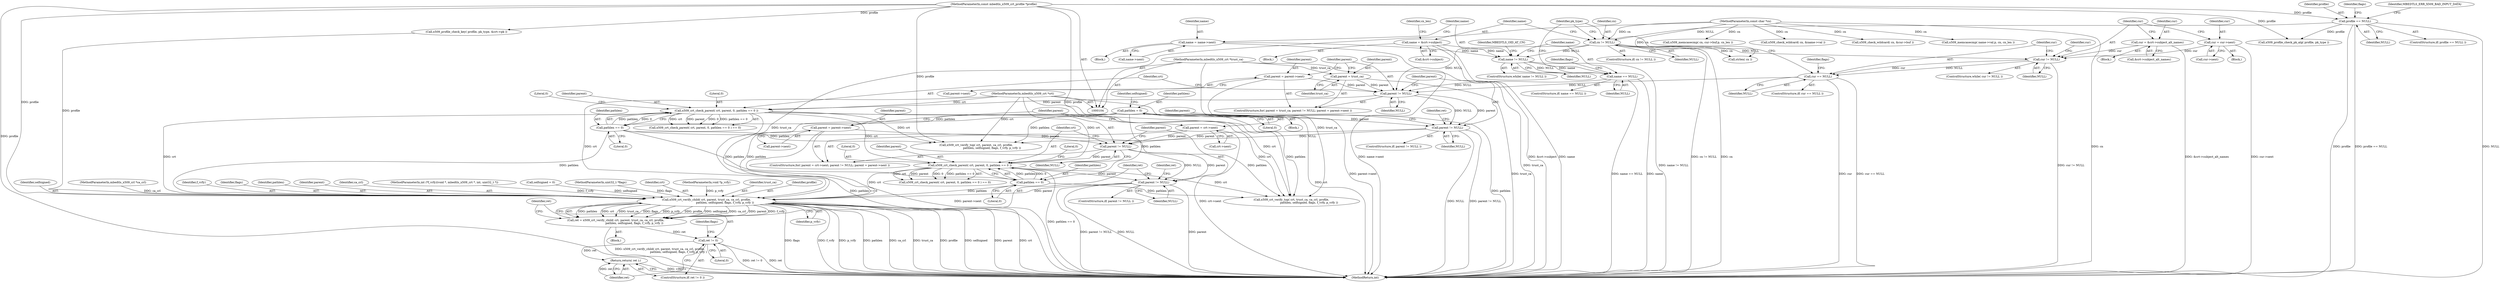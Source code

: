 digraph "1_mbedtls_d15795acd5074e0b44e71f7ede8bdfe1b48591fc@pointer" {
"1000422" [label="(Call,parent != NULL)"];
"1000412" [label="(Call,x509_crt_check_parent( crt, parent, 0, pathlen == 0 ))"];
"1000362" [label="(Call,x509_crt_check_parent( crt, parent, 0, pathlen == 0 ))"];
"1000105" [label="(MethodParameterIn,mbedtls_x509_crt *crt)"];
"1000351" [label="(Call,parent != NULL)"];
"1000348" [label="(Call,parent = trust_ca)"];
"1000106" [label="(MethodParameterIn,mbedtls_x509_crt *trust_ca)"];
"1000354" [label="(Call,parent = parent->next)"];
"1000309" [label="(Call,name == NULL)"];
"1000240" [label="(Call,name != NULL)"];
"1000303" [label="(Call,name = name->next)"];
"1000146" [label="(Call,name = &crt->subject)"];
"1000142" [label="(Call,cn != NULL)"];
"1000109" [label="(MethodParameterIn,const char *cn)"];
"1000132" [label="(Call,profile == NULL)"];
"1000108" [label="(MethodParameterIn,const mbedtls_x509_crt_profile *profile)"];
"1000230" [label="(Call,cur == NULL)"];
"1000170" [label="(Call,cur != NULL)"];
"1000163" [label="(Call,cur = &crt->subject_alt_names)"];
"1000224" [label="(Call,cur = cur->next)"];
"1000366" [label="(Call,pathlen == 0)"];
"1000117" [label="(Call,pathlen = 0)"];
"1000402" [label="(Call,parent != NULL)"];
"1000397" [label="(Call,parent = crt->next)"];
"1000405" [label="(Call,parent = parent->next)"];
"1000372" [label="(Call,parent != NULL)"];
"1000416" [label="(Call,pathlen == 0)"];
"1000428" [label="(Call,x509_crt_verify_child( crt, parent, trust_ca, ca_crl, profile,\n                                          pathlen, selfsigned, flags, f_vrfy, p_vrfy ))"];
"1000426" [label="(Call,ret = x509_crt_verify_child( crt, parent, trust_ca, ca_crl, profile,\n                                          pathlen, selfsigned, flags, f_vrfy, p_vrfy ))"];
"1000440" [label="(Call,ret != 0)"];
"1000443" [label="(Return,return( ret );)"];
"1000423" [label="(Identifier,parent)"];
"1000163" [label="(Call,cur = &crt->subject_alt_names)"];
"1000422" [label="(Call,parent != NULL)"];
"1000371" [label="(ControlStructure,if( parent != NULL ))"];
"1000378" [label="(Call,x509_crt_verify_top( crt, parent, ca_crl, profile,\n                                    pathlen, selfsigned, flags, f_vrfy, p_vrfy ))"];
"1000448" [label="(Identifier,ret)"];
"1000303" [label="(Call,name = name->next)"];
"1000406" [label="(Identifier,parent)"];
"1000232" [label="(Identifier,NULL)"];
"1000179" [label="(Identifier,cur)"];
"1000435" [label="(Identifier,selfsigned)"];
"1000107" [label="(MethodParameterIn,mbedtls_x509_crl *ca_crl)"];
"1000229" [label="(ControlStructure,if( cur == NULL ))"];
"1000437" [label="(Identifier,f_vrfy)"];
"1000165" [label="(Call,&crt->subject_alt_names)"];
"1000143" [label="(Identifier,cn)"];
"1000377" [label="(Identifier,ret)"];
"1000154" [label="(Call,strlen( cn ))"];
"1000407" [label="(Call,parent->next)"];
"1000439" [label="(ControlStructure,if( ret != 0 ))"];
"1000304" [label="(Identifier,name)"];
"1000134" [label="(Identifier,NULL)"];
"1000396" [label="(ControlStructure,for( parent = crt->next; parent != NULL; parent = parent->next ))"];
"1000440" [label="(Call,ret != 0)"];
"1000239" [label="(ControlStructure,while( name != NULL ))"];
"1000230" [label="(Call,cur == NULL)"];
"1000398" [label="(Identifier,parent)"];
"1000419" [label="(Literal,0)"];
"1000366" [label="(Call,pathlen == 0)"];
"1000426" [label="(Call,ret = x509_crt_verify_child( crt, parent, trust_ca, ca_crl, profile,\n                                          pathlen, selfsigned, flags, f_vrfy, p_vrfy ))"];
"1000172" [label="(Identifier,NULL)"];
"1000349" [label="(Identifier,parent)"];
"1000369" [label="(Literal,0)"];
"1000147" [label="(Identifier,name)"];
"1000438" [label="(Identifier,p_vrfy)"];
"1000356" [label="(Call,parent->next)"];
"1000436" [label="(Identifier,flags)"];
"1000434" [label="(Identifier,pathlen)"];
"1000118" [label="(Identifier,pathlen)"];
"1000449" [label="(Call,x509_crt_verify_top( crt, trust_ca, ca_crl, profile,\n                                        pathlen, selfsigned, flags, f_vrfy, p_vrfy ))"];
"1000361" [label="(Call,x509_crt_check_parent( crt, parent, 0, pathlen == 0 ) == 0)"];
"1000374" [label="(Identifier,NULL)"];
"1000430" [label="(Identifier,parent)"];
"1000373" [label="(Identifier,parent)"];
"1000243" [label="(Block,)"];
"1000142" [label="(Call,cn != NULL)"];
"1000132" [label="(Call,profile == NULL)"];
"1000148" [label="(Call,&crt->subject)"];
"1000170" [label="(Call,cur != NULL)"];
"1000309" [label="(Call,name == NULL)"];
"1000418" [label="(Literal,0)"];
"1000367" [label="(Identifier,pathlen)"];
"1000364" [label="(Identifier,parent)"];
"1000468" [label="(Identifier,flags)"];
"1000131" [label="(ControlStructure,if( profile == NULL ))"];
"1000412" [label="(Call,x509_crt_check_parent( crt, parent, 0, pathlen == 0 ))"];
"1000417" [label="(Identifier,pathlen)"];
"1000363" [label="(Identifier,crt)"];
"1000427" [label="(Identifier,ret)"];
"1000350" [label="(Identifier,trust_ca)"];
"1000164" [label="(Identifier,cur)"];
"1000184" [label="(Call,x509_memcasecmp( cn, cur->buf.p, cn_len ))"];
"1000411" [label="(Call,x509_crt_check_parent( crt, parent, 0, pathlen == 0 ) == 0)"];
"1000432" [label="(Identifier,ca_crl)"];
"1000141" [label="(ControlStructure,if( cn != NULL ))"];
"1000399" [label="(Call,crt->next)"];
"1000139" [label="(Identifier,flags)"];
"1000235" [label="(Identifier,flags)"];
"1000421" [label="(ControlStructure,if( parent != NULL ))"];
"1000231" [label="(Identifier,cur)"];
"1000474" [label="(MethodReturn,int)"];
"1000117" [label="(Call,pathlen = 0)"];
"1000240" [label="(Call,name != NULL)"];
"1000354" [label="(Call,parent = parent->next)"];
"1000119" [label="(Literal,0)"];
"1000224" [label="(Call,cur = cur->next)"];
"1000403" [label="(Identifier,parent)"];
"1000295" [label="(Call,x509_check_wildcard( cn, &name->val ))"];
"1000352" [label="(Identifier,parent)"];
"1000111" [label="(MethodParameterIn,int (*f_vrfy)(void *, mbedtls_x509_crt *, int, uint32_t *))"];
"1000311" [label="(Identifier,NULL)"];
"1000225" [label="(Identifier,cur)"];
"1000215" [label="(Call,x509_check_wildcard( cn, &cur->buf ))"];
"1000424" [label="(Identifier,NULL)"];
"1000413" [label="(Identifier,crt)"];
"1000317" [label="(Identifier,pk_type)"];
"1000122" [label="(Identifier,selfsigned)"];
"1000169" [label="(ControlStructure,while( cur != NULL ))"];
"1000247" [label="(Identifier,MBEDTLS_OID_AT_CN)"];
"1000109" [label="(MethodParameterIn,const char *cn)"];
"1000136" [label="(Identifier,MBEDTLS_ERR_X509_BAD_INPUT_DATA)"];
"1000314" [label="(Identifier,flags)"];
"1000264" [label="(Call,x509_memcasecmp( name->val.p, cn, cn_len ))"];
"1000348" [label="(Call,parent = trust_ca)"];
"1000443" [label="(Return,return( ret );)"];
"1000121" [label="(Call,selfsigned = 0)"];
"1000310" [label="(Identifier,name)"];
"1000110" [label="(MethodParameterIn,uint32_t *flags)"];
"1000429" [label="(Identifier,crt)"];
"1000112" [label="(MethodParameterIn,void *p_vrfy)"];
"1000153" [label="(Identifier,cn_len)"];
"1000325" [label="(Call,x509_profile_check_pk_alg( profile, pk_type ))"];
"1000431" [label="(Identifier,trust_ca)"];
"1000144" [label="(Identifier,NULL)"];
"1000351" [label="(Call,parent != NULL)"];
"1000397" [label="(Call,parent = crt->next)"];
"1000146" [label="(Call,name = &crt->subject)"];
"1000433" [label="(Identifier,profile)"];
"1000365" [label="(Literal,0)"];
"1000162" [label="(Block,)"];
"1000415" [label="(Literal,0)"];
"1000425" [label="(Block,)"];
"1000108" [label="(MethodParameterIn,const mbedtls_x509_crt_profile *profile)"];
"1000416" [label="(Call,pathlen == 0)"];
"1000402" [label="(Call,parent != NULL)"];
"1000444" [label="(Identifier,ret)"];
"1000242" [label="(Identifier,NULL)"];
"1000133" [label="(Identifier,profile)"];
"1000372" [label="(Call,parent != NULL)"];
"1000305" [label="(Call,name->next)"];
"1000404" [label="(Identifier,NULL)"];
"1000113" [label="(Block,)"];
"1000173" [label="(Block,)"];
"1000428" [label="(Call,x509_crt_verify_child( crt, parent, trust_ca, ca_crl, profile,\n                                          pathlen, selfsigned, flags, f_vrfy, p_vrfy ))"];
"1000241" [label="(Identifier,name)"];
"1000347" [label="(ControlStructure,for( parent = trust_ca; parent != NULL; parent = parent->next ))"];
"1000308" [label="(ControlStructure,if( name == NULL ))"];
"1000335" [label="(Call,x509_profile_check_key( profile, pk_type, &crt->pk ))"];
"1000355" [label="(Identifier,parent)"];
"1000145" [label="(Block,)"];
"1000442" [label="(Literal,0)"];
"1000105" [label="(MethodParameterIn,mbedtls_x509_crt *crt)"];
"1000414" [label="(Identifier,parent)"];
"1000353" [label="(Identifier,NULL)"];
"1000106" [label="(MethodParameterIn,mbedtls_x509_crt *trust_ca)"];
"1000226" [label="(Call,cur->next)"];
"1000171" [label="(Identifier,cur)"];
"1000362" [label="(Call,x509_crt_check_parent( crt, parent, 0, pathlen == 0 ))"];
"1000441" [label="(Identifier,ret)"];
"1000368" [label="(Literal,0)"];
"1000405" [label="(Call,parent = parent->next)"];
"1000422" -> "1000421"  [label="AST: "];
"1000422" -> "1000424"  [label="CFG: "];
"1000423" -> "1000422"  [label="AST: "];
"1000424" -> "1000422"  [label="AST: "];
"1000427" -> "1000422"  [label="CFG: "];
"1000448" -> "1000422"  [label="CFG: "];
"1000422" -> "1000474"  [label="DDG: parent"];
"1000422" -> "1000474"  [label="DDG: parent != NULL"];
"1000422" -> "1000474"  [label="DDG: NULL"];
"1000412" -> "1000422"  [label="DDG: parent"];
"1000402" -> "1000422"  [label="DDG: parent"];
"1000402" -> "1000422"  [label="DDG: NULL"];
"1000422" -> "1000428"  [label="DDG: parent"];
"1000412" -> "1000411"  [label="AST: "];
"1000412" -> "1000416"  [label="CFG: "];
"1000413" -> "1000412"  [label="AST: "];
"1000414" -> "1000412"  [label="AST: "];
"1000415" -> "1000412"  [label="AST: "];
"1000416" -> "1000412"  [label="AST: "];
"1000419" -> "1000412"  [label="CFG: "];
"1000412" -> "1000474"  [label="DDG: pathlen == 0"];
"1000412" -> "1000411"  [label="DDG: crt"];
"1000412" -> "1000411"  [label="DDG: parent"];
"1000412" -> "1000411"  [label="DDG: 0"];
"1000412" -> "1000411"  [label="DDG: pathlen == 0"];
"1000362" -> "1000412"  [label="DDG: crt"];
"1000105" -> "1000412"  [label="DDG: crt"];
"1000402" -> "1000412"  [label="DDG: parent"];
"1000416" -> "1000412"  [label="DDG: pathlen"];
"1000416" -> "1000412"  [label="DDG: 0"];
"1000412" -> "1000428"  [label="DDG: crt"];
"1000412" -> "1000449"  [label="DDG: crt"];
"1000362" -> "1000361"  [label="AST: "];
"1000362" -> "1000366"  [label="CFG: "];
"1000363" -> "1000362"  [label="AST: "];
"1000364" -> "1000362"  [label="AST: "];
"1000365" -> "1000362"  [label="AST: "];
"1000366" -> "1000362"  [label="AST: "];
"1000369" -> "1000362"  [label="CFG: "];
"1000362" -> "1000474"  [label="DDG: pathlen == 0"];
"1000362" -> "1000361"  [label="DDG: crt"];
"1000362" -> "1000361"  [label="DDG: parent"];
"1000362" -> "1000361"  [label="DDG: 0"];
"1000362" -> "1000361"  [label="DDG: pathlen == 0"];
"1000105" -> "1000362"  [label="DDG: crt"];
"1000351" -> "1000362"  [label="DDG: parent"];
"1000366" -> "1000362"  [label="DDG: pathlen"];
"1000366" -> "1000362"  [label="DDG: 0"];
"1000362" -> "1000372"  [label="DDG: parent"];
"1000362" -> "1000378"  [label="DDG: crt"];
"1000362" -> "1000428"  [label="DDG: crt"];
"1000362" -> "1000449"  [label="DDG: crt"];
"1000105" -> "1000104"  [label="AST: "];
"1000105" -> "1000474"  [label="DDG: crt"];
"1000105" -> "1000378"  [label="DDG: crt"];
"1000105" -> "1000428"  [label="DDG: crt"];
"1000105" -> "1000449"  [label="DDG: crt"];
"1000351" -> "1000347"  [label="AST: "];
"1000351" -> "1000353"  [label="CFG: "];
"1000352" -> "1000351"  [label="AST: "];
"1000353" -> "1000351"  [label="AST: "];
"1000363" -> "1000351"  [label="CFG: "];
"1000373" -> "1000351"  [label="CFG: "];
"1000348" -> "1000351"  [label="DDG: parent"];
"1000354" -> "1000351"  [label="DDG: parent"];
"1000309" -> "1000351"  [label="DDG: NULL"];
"1000142" -> "1000351"  [label="DDG: NULL"];
"1000230" -> "1000351"  [label="DDG: NULL"];
"1000351" -> "1000372"  [label="DDG: parent"];
"1000351" -> "1000372"  [label="DDG: NULL"];
"1000348" -> "1000347"  [label="AST: "];
"1000348" -> "1000350"  [label="CFG: "];
"1000349" -> "1000348"  [label="AST: "];
"1000350" -> "1000348"  [label="AST: "];
"1000352" -> "1000348"  [label="CFG: "];
"1000348" -> "1000474"  [label="DDG: trust_ca"];
"1000106" -> "1000348"  [label="DDG: trust_ca"];
"1000106" -> "1000104"  [label="AST: "];
"1000106" -> "1000474"  [label="DDG: trust_ca"];
"1000106" -> "1000428"  [label="DDG: trust_ca"];
"1000106" -> "1000449"  [label="DDG: trust_ca"];
"1000354" -> "1000347"  [label="AST: "];
"1000354" -> "1000356"  [label="CFG: "];
"1000355" -> "1000354"  [label="AST: "];
"1000356" -> "1000354"  [label="AST: "];
"1000352" -> "1000354"  [label="CFG: "];
"1000354" -> "1000474"  [label="DDG: parent->next"];
"1000309" -> "1000308"  [label="AST: "];
"1000309" -> "1000311"  [label="CFG: "];
"1000310" -> "1000309"  [label="AST: "];
"1000311" -> "1000309"  [label="AST: "];
"1000314" -> "1000309"  [label="CFG: "];
"1000317" -> "1000309"  [label="CFG: "];
"1000309" -> "1000474"  [label="DDG: name"];
"1000309" -> "1000474"  [label="DDG: name == NULL"];
"1000240" -> "1000309"  [label="DDG: name"];
"1000240" -> "1000309"  [label="DDG: NULL"];
"1000240" -> "1000239"  [label="AST: "];
"1000240" -> "1000242"  [label="CFG: "];
"1000241" -> "1000240"  [label="AST: "];
"1000242" -> "1000240"  [label="AST: "];
"1000247" -> "1000240"  [label="CFG: "];
"1000310" -> "1000240"  [label="CFG: "];
"1000240" -> "1000474"  [label="DDG: name != NULL"];
"1000303" -> "1000240"  [label="DDG: name"];
"1000146" -> "1000240"  [label="DDG: name"];
"1000142" -> "1000240"  [label="DDG: NULL"];
"1000303" -> "1000243"  [label="AST: "];
"1000303" -> "1000305"  [label="CFG: "];
"1000304" -> "1000303"  [label="AST: "];
"1000305" -> "1000303"  [label="AST: "];
"1000241" -> "1000303"  [label="CFG: "];
"1000303" -> "1000474"  [label="DDG: name->next"];
"1000146" -> "1000145"  [label="AST: "];
"1000146" -> "1000148"  [label="CFG: "];
"1000147" -> "1000146"  [label="AST: "];
"1000148" -> "1000146"  [label="AST: "];
"1000153" -> "1000146"  [label="CFG: "];
"1000146" -> "1000474"  [label="DDG: &crt->subject"];
"1000146" -> "1000474"  [label="DDG: name"];
"1000142" -> "1000141"  [label="AST: "];
"1000142" -> "1000144"  [label="CFG: "];
"1000143" -> "1000142"  [label="AST: "];
"1000144" -> "1000142"  [label="AST: "];
"1000147" -> "1000142"  [label="CFG: "];
"1000317" -> "1000142"  [label="CFG: "];
"1000142" -> "1000474"  [label="DDG: cn != NULL"];
"1000142" -> "1000474"  [label="DDG: cn"];
"1000109" -> "1000142"  [label="DDG: cn"];
"1000132" -> "1000142"  [label="DDG: NULL"];
"1000142" -> "1000154"  [label="DDG: cn"];
"1000142" -> "1000170"  [label="DDG: NULL"];
"1000109" -> "1000104"  [label="AST: "];
"1000109" -> "1000474"  [label="DDG: cn"];
"1000109" -> "1000154"  [label="DDG: cn"];
"1000109" -> "1000184"  [label="DDG: cn"];
"1000109" -> "1000215"  [label="DDG: cn"];
"1000109" -> "1000264"  [label="DDG: cn"];
"1000109" -> "1000295"  [label="DDG: cn"];
"1000132" -> "1000131"  [label="AST: "];
"1000132" -> "1000134"  [label="CFG: "];
"1000133" -> "1000132"  [label="AST: "];
"1000134" -> "1000132"  [label="AST: "];
"1000136" -> "1000132"  [label="CFG: "];
"1000139" -> "1000132"  [label="CFG: "];
"1000132" -> "1000474"  [label="DDG: profile == NULL"];
"1000132" -> "1000474"  [label="DDG: NULL"];
"1000132" -> "1000474"  [label="DDG: profile"];
"1000108" -> "1000132"  [label="DDG: profile"];
"1000132" -> "1000325"  [label="DDG: profile"];
"1000108" -> "1000104"  [label="AST: "];
"1000108" -> "1000474"  [label="DDG: profile"];
"1000108" -> "1000325"  [label="DDG: profile"];
"1000108" -> "1000335"  [label="DDG: profile"];
"1000108" -> "1000378"  [label="DDG: profile"];
"1000108" -> "1000428"  [label="DDG: profile"];
"1000108" -> "1000449"  [label="DDG: profile"];
"1000230" -> "1000229"  [label="AST: "];
"1000230" -> "1000232"  [label="CFG: "];
"1000231" -> "1000230"  [label="AST: "];
"1000232" -> "1000230"  [label="AST: "];
"1000235" -> "1000230"  [label="CFG: "];
"1000317" -> "1000230"  [label="CFG: "];
"1000230" -> "1000474"  [label="DDG: cur"];
"1000230" -> "1000474"  [label="DDG: cur == NULL"];
"1000170" -> "1000230"  [label="DDG: cur"];
"1000170" -> "1000230"  [label="DDG: NULL"];
"1000170" -> "1000169"  [label="AST: "];
"1000170" -> "1000172"  [label="CFG: "];
"1000171" -> "1000170"  [label="AST: "];
"1000172" -> "1000170"  [label="AST: "];
"1000179" -> "1000170"  [label="CFG: "];
"1000231" -> "1000170"  [label="CFG: "];
"1000170" -> "1000474"  [label="DDG: cur != NULL"];
"1000163" -> "1000170"  [label="DDG: cur"];
"1000224" -> "1000170"  [label="DDG: cur"];
"1000163" -> "1000162"  [label="AST: "];
"1000163" -> "1000165"  [label="CFG: "];
"1000164" -> "1000163"  [label="AST: "];
"1000165" -> "1000163"  [label="AST: "];
"1000171" -> "1000163"  [label="CFG: "];
"1000163" -> "1000474"  [label="DDG: &crt->subject_alt_names"];
"1000224" -> "1000173"  [label="AST: "];
"1000224" -> "1000226"  [label="CFG: "];
"1000225" -> "1000224"  [label="AST: "];
"1000226" -> "1000224"  [label="AST: "];
"1000171" -> "1000224"  [label="CFG: "];
"1000224" -> "1000474"  [label="DDG: cur->next"];
"1000366" -> "1000368"  [label="CFG: "];
"1000367" -> "1000366"  [label="AST: "];
"1000368" -> "1000366"  [label="AST: "];
"1000117" -> "1000366"  [label="DDG: pathlen"];
"1000366" -> "1000378"  [label="DDG: pathlen"];
"1000366" -> "1000416"  [label="DDG: pathlen"];
"1000366" -> "1000428"  [label="DDG: pathlen"];
"1000366" -> "1000449"  [label="DDG: pathlen"];
"1000117" -> "1000113"  [label="AST: "];
"1000117" -> "1000119"  [label="CFG: "];
"1000118" -> "1000117"  [label="AST: "];
"1000119" -> "1000117"  [label="AST: "];
"1000122" -> "1000117"  [label="CFG: "];
"1000117" -> "1000474"  [label="DDG: pathlen"];
"1000117" -> "1000378"  [label="DDG: pathlen"];
"1000117" -> "1000416"  [label="DDG: pathlen"];
"1000117" -> "1000428"  [label="DDG: pathlen"];
"1000117" -> "1000449"  [label="DDG: pathlen"];
"1000402" -> "1000396"  [label="AST: "];
"1000402" -> "1000404"  [label="CFG: "];
"1000403" -> "1000402"  [label="AST: "];
"1000404" -> "1000402"  [label="AST: "];
"1000413" -> "1000402"  [label="CFG: "];
"1000423" -> "1000402"  [label="CFG: "];
"1000397" -> "1000402"  [label="DDG: parent"];
"1000405" -> "1000402"  [label="DDG: parent"];
"1000372" -> "1000402"  [label="DDG: NULL"];
"1000397" -> "1000396"  [label="AST: "];
"1000397" -> "1000399"  [label="CFG: "];
"1000398" -> "1000397"  [label="AST: "];
"1000399" -> "1000397"  [label="AST: "];
"1000403" -> "1000397"  [label="CFG: "];
"1000397" -> "1000474"  [label="DDG: crt->next"];
"1000405" -> "1000396"  [label="AST: "];
"1000405" -> "1000407"  [label="CFG: "];
"1000406" -> "1000405"  [label="AST: "];
"1000407" -> "1000405"  [label="AST: "];
"1000403" -> "1000405"  [label="CFG: "];
"1000405" -> "1000474"  [label="DDG: parent->next"];
"1000372" -> "1000371"  [label="AST: "];
"1000372" -> "1000374"  [label="CFG: "];
"1000373" -> "1000372"  [label="AST: "];
"1000374" -> "1000372"  [label="AST: "];
"1000377" -> "1000372"  [label="CFG: "];
"1000398" -> "1000372"  [label="CFG: "];
"1000372" -> "1000474"  [label="DDG: parent != NULL"];
"1000372" -> "1000474"  [label="DDG: NULL"];
"1000372" -> "1000378"  [label="DDG: parent"];
"1000416" -> "1000418"  [label="CFG: "];
"1000417" -> "1000416"  [label="AST: "];
"1000418" -> "1000416"  [label="AST: "];
"1000416" -> "1000428"  [label="DDG: pathlen"];
"1000416" -> "1000449"  [label="DDG: pathlen"];
"1000428" -> "1000426"  [label="AST: "];
"1000428" -> "1000438"  [label="CFG: "];
"1000429" -> "1000428"  [label="AST: "];
"1000430" -> "1000428"  [label="AST: "];
"1000431" -> "1000428"  [label="AST: "];
"1000432" -> "1000428"  [label="AST: "];
"1000433" -> "1000428"  [label="AST: "];
"1000434" -> "1000428"  [label="AST: "];
"1000435" -> "1000428"  [label="AST: "];
"1000436" -> "1000428"  [label="AST: "];
"1000437" -> "1000428"  [label="AST: "];
"1000438" -> "1000428"  [label="AST: "];
"1000426" -> "1000428"  [label="CFG: "];
"1000428" -> "1000474"  [label="DDG: flags"];
"1000428" -> "1000474"  [label="DDG: f_vrfy"];
"1000428" -> "1000474"  [label="DDG: p_vrfy"];
"1000428" -> "1000474"  [label="DDG: pathlen"];
"1000428" -> "1000474"  [label="DDG: ca_crl"];
"1000428" -> "1000474"  [label="DDG: trust_ca"];
"1000428" -> "1000474"  [label="DDG: profile"];
"1000428" -> "1000474"  [label="DDG: selfsigned"];
"1000428" -> "1000474"  [label="DDG: parent"];
"1000428" -> "1000474"  [label="DDG: crt"];
"1000428" -> "1000426"  [label="DDG: pathlen"];
"1000428" -> "1000426"  [label="DDG: crt"];
"1000428" -> "1000426"  [label="DDG: trust_ca"];
"1000428" -> "1000426"  [label="DDG: flags"];
"1000428" -> "1000426"  [label="DDG: p_vrfy"];
"1000428" -> "1000426"  [label="DDG: profile"];
"1000428" -> "1000426"  [label="DDG: selfsigned"];
"1000428" -> "1000426"  [label="DDG: ca_crl"];
"1000428" -> "1000426"  [label="DDG: parent"];
"1000428" -> "1000426"  [label="DDG: f_vrfy"];
"1000107" -> "1000428"  [label="DDG: ca_crl"];
"1000335" -> "1000428"  [label="DDG: profile"];
"1000121" -> "1000428"  [label="DDG: selfsigned"];
"1000110" -> "1000428"  [label="DDG: flags"];
"1000111" -> "1000428"  [label="DDG: f_vrfy"];
"1000112" -> "1000428"  [label="DDG: p_vrfy"];
"1000426" -> "1000425"  [label="AST: "];
"1000427" -> "1000426"  [label="AST: "];
"1000441" -> "1000426"  [label="CFG: "];
"1000426" -> "1000474"  [label="DDG: x509_crt_verify_child( crt, parent, trust_ca, ca_crl, profile,\n                                          pathlen, selfsigned, flags, f_vrfy, p_vrfy )"];
"1000426" -> "1000440"  [label="DDG: ret"];
"1000440" -> "1000439"  [label="AST: "];
"1000440" -> "1000442"  [label="CFG: "];
"1000441" -> "1000440"  [label="AST: "];
"1000442" -> "1000440"  [label="AST: "];
"1000444" -> "1000440"  [label="CFG: "];
"1000468" -> "1000440"  [label="CFG: "];
"1000440" -> "1000474"  [label="DDG: ret != 0"];
"1000440" -> "1000474"  [label="DDG: ret"];
"1000440" -> "1000443"  [label="DDG: ret"];
"1000443" -> "1000439"  [label="AST: "];
"1000443" -> "1000444"  [label="CFG: "];
"1000444" -> "1000443"  [label="AST: "];
"1000474" -> "1000443"  [label="CFG: "];
"1000443" -> "1000474"  [label="DDG: <RET>"];
"1000444" -> "1000443"  [label="DDG: ret"];
}
